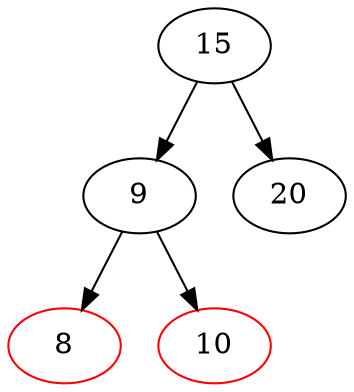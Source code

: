 digraph{
15 [color=black]
15->9
15->20
9 [color=black]
9->8
9->10
20 [color=black]
8 [color=red]
10 [color=red]
}
